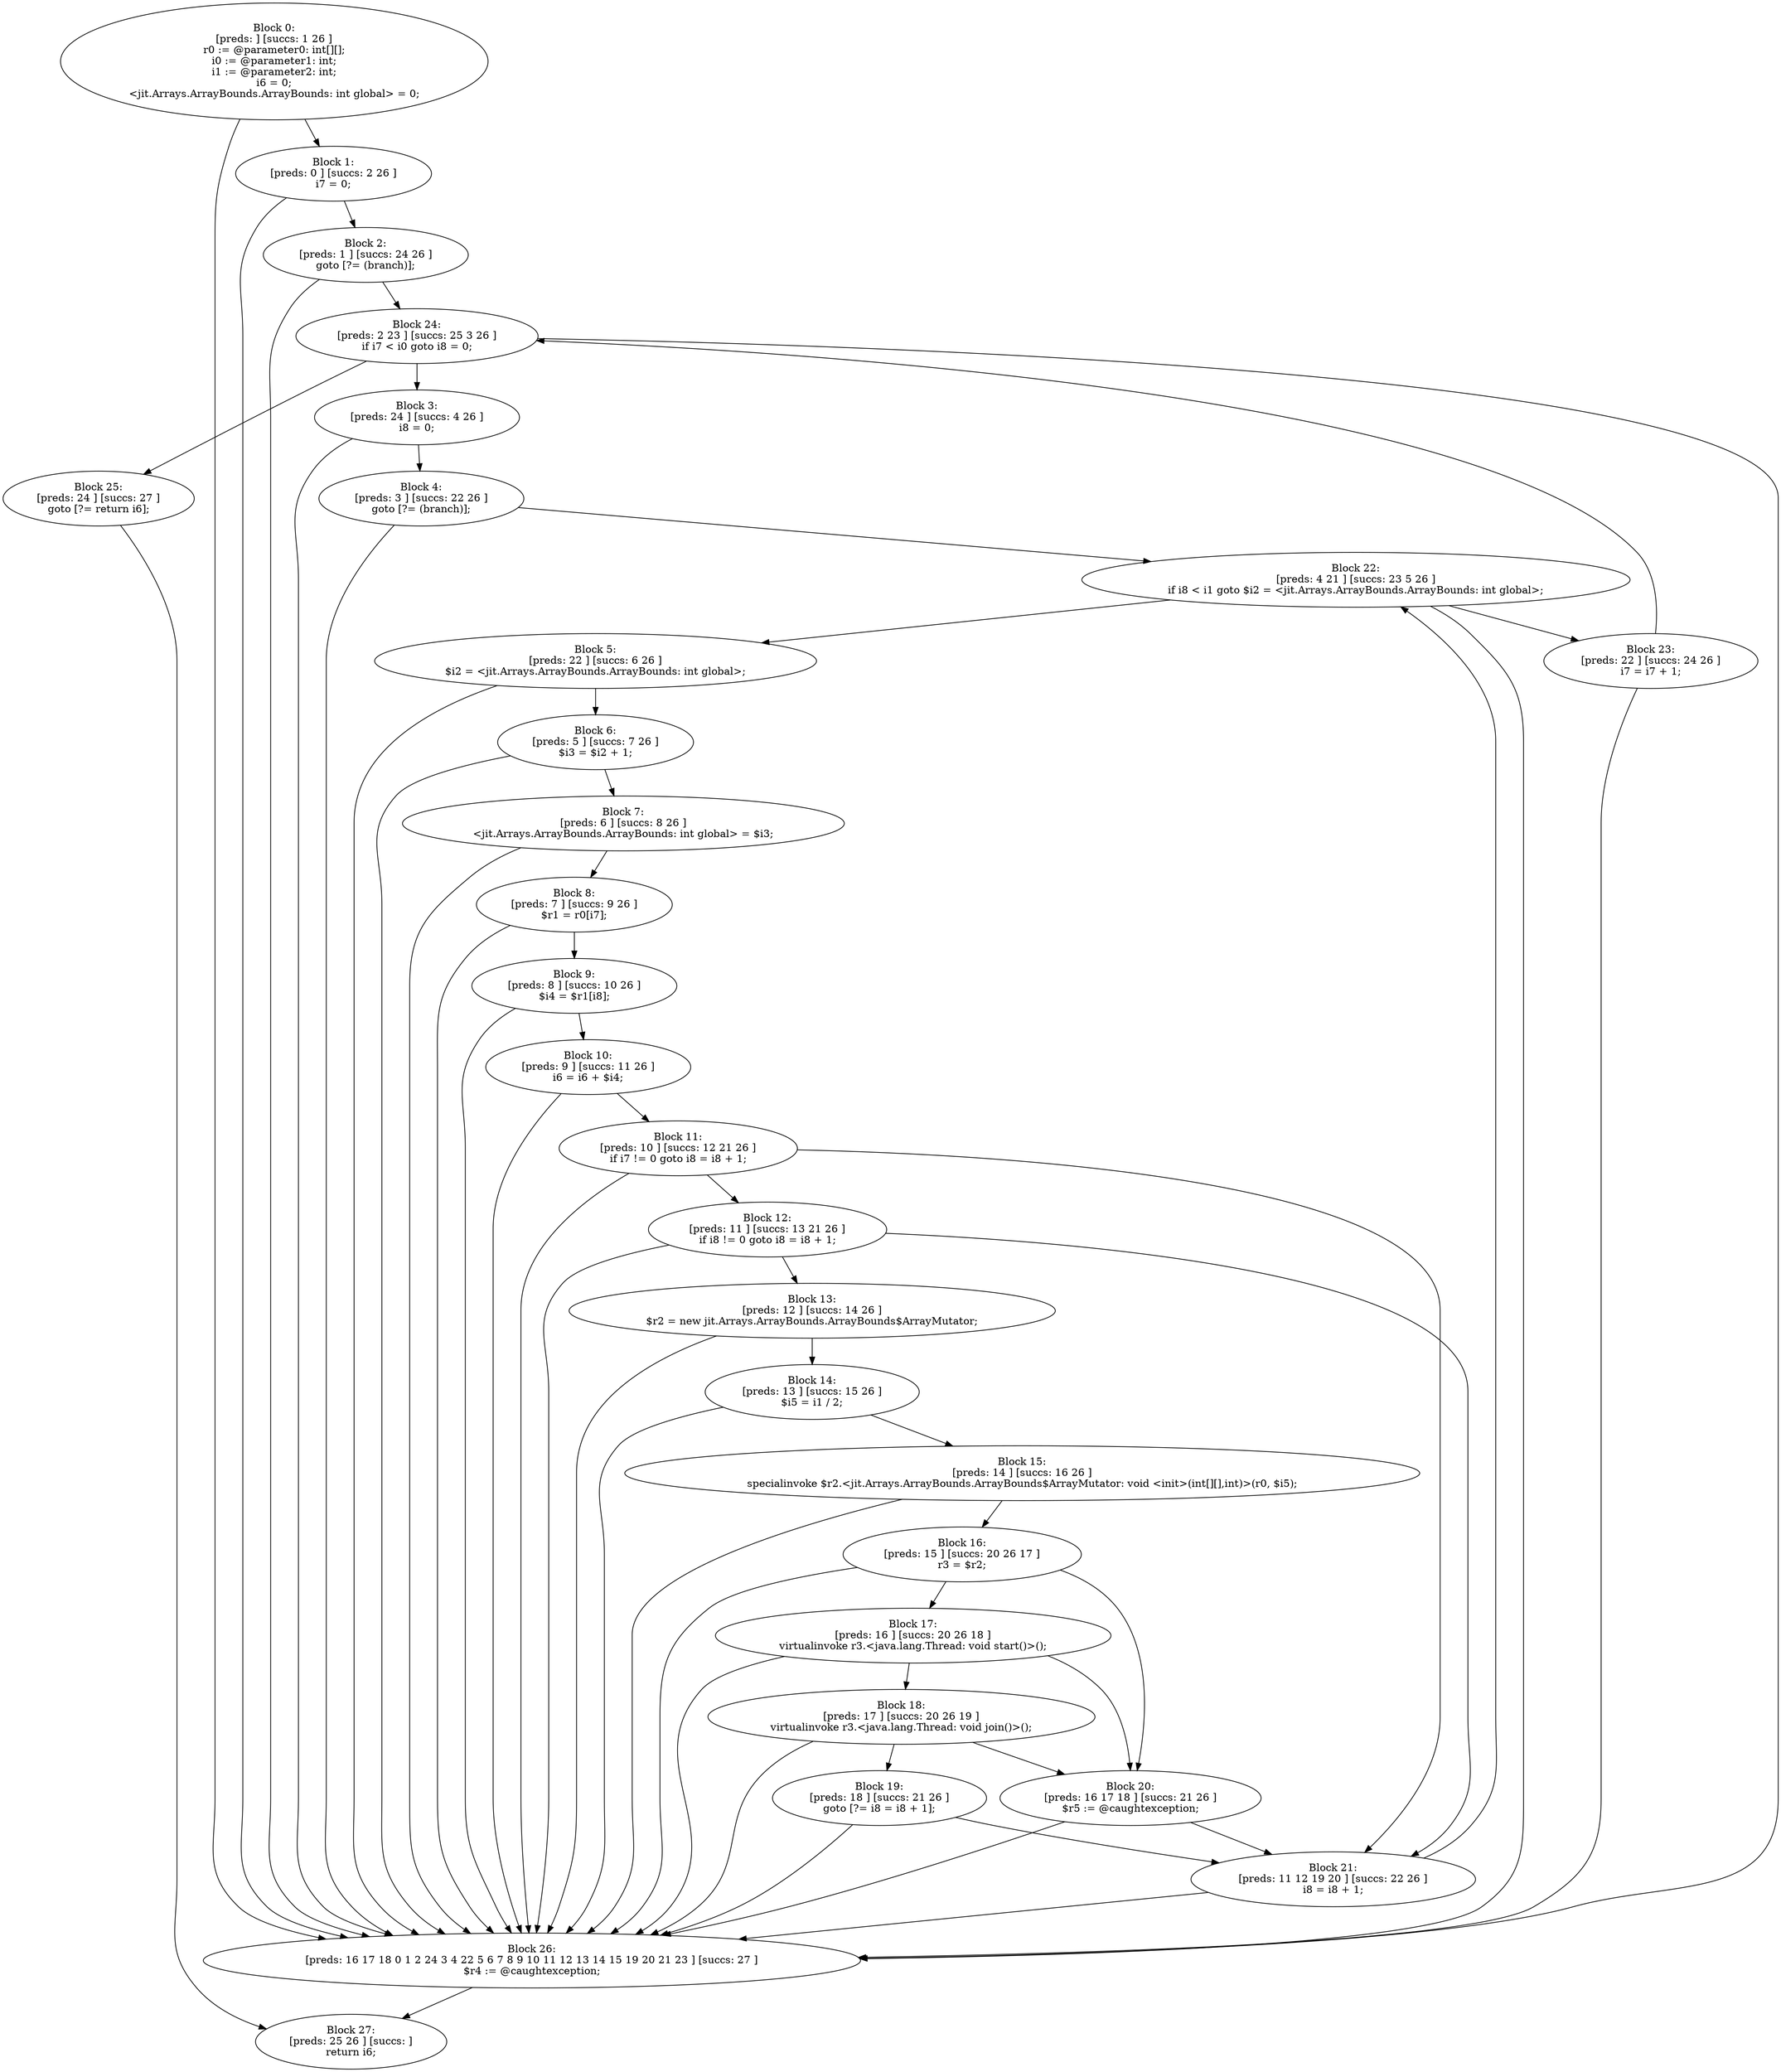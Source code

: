 digraph "unitGraph" {
    "Block 0:
[preds: ] [succs: 1 26 ]
r0 := @parameter0: int[][];
i0 := @parameter1: int;
i1 := @parameter2: int;
i6 = 0;
<jit.Arrays.ArrayBounds.ArrayBounds: int global> = 0;
"
    "Block 1:
[preds: 0 ] [succs: 2 26 ]
i7 = 0;
"
    "Block 2:
[preds: 1 ] [succs: 24 26 ]
goto [?= (branch)];
"
    "Block 3:
[preds: 24 ] [succs: 4 26 ]
i8 = 0;
"
    "Block 4:
[preds: 3 ] [succs: 22 26 ]
goto [?= (branch)];
"
    "Block 5:
[preds: 22 ] [succs: 6 26 ]
$i2 = <jit.Arrays.ArrayBounds.ArrayBounds: int global>;
"
    "Block 6:
[preds: 5 ] [succs: 7 26 ]
$i3 = $i2 + 1;
"
    "Block 7:
[preds: 6 ] [succs: 8 26 ]
<jit.Arrays.ArrayBounds.ArrayBounds: int global> = $i3;
"
    "Block 8:
[preds: 7 ] [succs: 9 26 ]
$r1 = r0[i7];
"
    "Block 9:
[preds: 8 ] [succs: 10 26 ]
$i4 = $r1[i8];
"
    "Block 10:
[preds: 9 ] [succs: 11 26 ]
i6 = i6 + $i4;
"
    "Block 11:
[preds: 10 ] [succs: 12 21 26 ]
if i7 != 0 goto i8 = i8 + 1;
"
    "Block 12:
[preds: 11 ] [succs: 13 21 26 ]
if i8 != 0 goto i8 = i8 + 1;
"
    "Block 13:
[preds: 12 ] [succs: 14 26 ]
$r2 = new jit.Arrays.ArrayBounds.ArrayBounds$ArrayMutator;
"
    "Block 14:
[preds: 13 ] [succs: 15 26 ]
$i5 = i1 / 2;
"
    "Block 15:
[preds: 14 ] [succs: 16 26 ]
specialinvoke $r2.<jit.Arrays.ArrayBounds.ArrayBounds$ArrayMutator: void <init>(int[][],int)>(r0, $i5);
"
    "Block 16:
[preds: 15 ] [succs: 20 26 17 ]
r3 = $r2;
"
    "Block 17:
[preds: 16 ] [succs: 20 26 18 ]
virtualinvoke r3.<java.lang.Thread: void start()>();
"
    "Block 18:
[preds: 17 ] [succs: 20 26 19 ]
virtualinvoke r3.<java.lang.Thread: void join()>();
"
    "Block 19:
[preds: 18 ] [succs: 21 26 ]
goto [?= i8 = i8 + 1];
"
    "Block 20:
[preds: 16 17 18 ] [succs: 21 26 ]
$r5 := @caughtexception;
"
    "Block 21:
[preds: 11 12 19 20 ] [succs: 22 26 ]
i8 = i8 + 1;
"
    "Block 22:
[preds: 4 21 ] [succs: 23 5 26 ]
if i8 < i1 goto $i2 = <jit.Arrays.ArrayBounds.ArrayBounds: int global>;
"
    "Block 23:
[preds: 22 ] [succs: 24 26 ]
i7 = i7 + 1;
"
    "Block 24:
[preds: 2 23 ] [succs: 25 3 26 ]
if i7 < i0 goto i8 = 0;
"
    "Block 25:
[preds: 24 ] [succs: 27 ]
goto [?= return i6];
"
    "Block 26:
[preds: 16 17 18 0 1 2 24 3 4 22 5 6 7 8 9 10 11 12 13 14 15 19 20 21 23 ] [succs: 27 ]
$r4 := @caughtexception;
"
    "Block 27:
[preds: 25 26 ] [succs: ]
return i6;
"
    "Block 0:
[preds: ] [succs: 1 26 ]
r0 := @parameter0: int[][];
i0 := @parameter1: int;
i1 := @parameter2: int;
i6 = 0;
<jit.Arrays.ArrayBounds.ArrayBounds: int global> = 0;
"->"Block 1:
[preds: 0 ] [succs: 2 26 ]
i7 = 0;
";
    "Block 0:
[preds: ] [succs: 1 26 ]
r0 := @parameter0: int[][];
i0 := @parameter1: int;
i1 := @parameter2: int;
i6 = 0;
<jit.Arrays.ArrayBounds.ArrayBounds: int global> = 0;
"->"Block 26:
[preds: 16 17 18 0 1 2 24 3 4 22 5 6 7 8 9 10 11 12 13 14 15 19 20 21 23 ] [succs: 27 ]
$r4 := @caughtexception;
";
    "Block 1:
[preds: 0 ] [succs: 2 26 ]
i7 = 0;
"->"Block 2:
[preds: 1 ] [succs: 24 26 ]
goto [?= (branch)];
";
    "Block 1:
[preds: 0 ] [succs: 2 26 ]
i7 = 0;
"->"Block 26:
[preds: 16 17 18 0 1 2 24 3 4 22 5 6 7 8 9 10 11 12 13 14 15 19 20 21 23 ] [succs: 27 ]
$r4 := @caughtexception;
";
    "Block 2:
[preds: 1 ] [succs: 24 26 ]
goto [?= (branch)];
"->"Block 24:
[preds: 2 23 ] [succs: 25 3 26 ]
if i7 < i0 goto i8 = 0;
";
    "Block 2:
[preds: 1 ] [succs: 24 26 ]
goto [?= (branch)];
"->"Block 26:
[preds: 16 17 18 0 1 2 24 3 4 22 5 6 7 8 9 10 11 12 13 14 15 19 20 21 23 ] [succs: 27 ]
$r4 := @caughtexception;
";
    "Block 3:
[preds: 24 ] [succs: 4 26 ]
i8 = 0;
"->"Block 4:
[preds: 3 ] [succs: 22 26 ]
goto [?= (branch)];
";
    "Block 3:
[preds: 24 ] [succs: 4 26 ]
i8 = 0;
"->"Block 26:
[preds: 16 17 18 0 1 2 24 3 4 22 5 6 7 8 9 10 11 12 13 14 15 19 20 21 23 ] [succs: 27 ]
$r4 := @caughtexception;
";
    "Block 4:
[preds: 3 ] [succs: 22 26 ]
goto [?= (branch)];
"->"Block 22:
[preds: 4 21 ] [succs: 23 5 26 ]
if i8 < i1 goto $i2 = <jit.Arrays.ArrayBounds.ArrayBounds: int global>;
";
    "Block 4:
[preds: 3 ] [succs: 22 26 ]
goto [?= (branch)];
"->"Block 26:
[preds: 16 17 18 0 1 2 24 3 4 22 5 6 7 8 9 10 11 12 13 14 15 19 20 21 23 ] [succs: 27 ]
$r4 := @caughtexception;
";
    "Block 5:
[preds: 22 ] [succs: 6 26 ]
$i2 = <jit.Arrays.ArrayBounds.ArrayBounds: int global>;
"->"Block 6:
[preds: 5 ] [succs: 7 26 ]
$i3 = $i2 + 1;
";
    "Block 5:
[preds: 22 ] [succs: 6 26 ]
$i2 = <jit.Arrays.ArrayBounds.ArrayBounds: int global>;
"->"Block 26:
[preds: 16 17 18 0 1 2 24 3 4 22 5 6 7 8 9 10 11 12 13 14 15 19 20 21 23 ] [succs: 27 ]
$r4 := @caughtexception;
";
    "Block 6:
[preds: 5 ] [succs: 7 26 ]
$i3 = $i2 + 1;
"->"Block 7:
[preds: 6 ] [succs: 8 26 ]
<jit.Arrays.ArrayBounds.ArrayBounds: int global> = $i3;
";
    "Block 6:
[preds: 5 ] [succs: 7 26 ]
$i3 = $i2 + 1;
"->"Block 26:
[preds: 16 17 18 0 1 2 24 3 4 22 5 6 7 8 9 10 11 12 13 14 15 19 20 21 23 ] [succs: 27 ]
$r4 := @caughtexception;
";
    "Block 7:
[preds: 6 ] [succs: 8 26 ]
<jit.Arrays.ArrayBounds.ArrayBounds: int global> = $i3;
"->"Block 8:
[preds: 7 ] [succs: 9 26 ]
$r1 = r0[i7];
";
    "Block 7:
[preds: 6 ] [succs: 8 26 ]
<jit.Arrays.ArrayBounds.ArrayBounds: int global> = $i3;
"->"Block 26:
[preds: 16 17 18 0 1 2 24 3 4 22 5 6 7 8 9 10 11 12 13 14 15 19 20 21 23 ] [succs: 27 ]
$r4 := @caughtexception;
";
    "Block 8:
[preds: 7 ] [succs: 9 26 ]
$r1 = r0[i7];
"->"Block 9:
[preds: 8 ] [succs: 10 26 ]
$i4 = $r1[i8];
";
    "Block 8:
[preds: 7 ] [succs: 9 26 ]
$r1 = r0[i7];
"->"Block 26:
[preds: 16 17 18 0 1 2 24 3 4 22 5 6 7 8 9 10 11 12 13 14 15 19 20 21 23 ] [succs: 27 ]
$r4 := @caughtexception;
";
    "Block 9:
[preds: 8 ] [succs: 10 26 ]
$i4 = $r1[i8];
"->"Block 10:
[preds: 9 ] [succs: 11 26 ]
i6 = i6 + $i4;
";
    "Block 9:
[preds: 8 ] [succs: 10 26 ]
$i4 = $r1[i8];
"->"Block 26:
[preds: 16 17 18 0 1 2 24 3 4 22 5 6 7 8 9 10 11 12 13 14 15 19 20 21 23 ] [succs: 27 ]
$r4 := @caughtexception;
";
    "Block 10:
[preds: 9 ] [succs: 11 26 ]
i6 = i6 + $i4;
"->"Block 11:
[preds: 10 ] [succs: 12 21 26 ]
if i7 != 0 goto i8 = i8 + 1;
";
    "Block 10:
[preds: 9 ] [succs: 11 26 ]
i6 = i6 + $i4;
"->"Block 26:
[preds: 16 17 18 0 1 2 24 3 4 22 5 6 7 8 9 10 11 12 13 14 15 19 20 21 23 ] [succs: 27 ]
$r4 := @caughtexception;
";
    "Block 11:
[preds: 10 ] [succs: 12 21 26 ]
if i7 != 0 goto i8 = i8 + 1;
"->"Block 12:
[preds: 11 ] [succs: 13 21 26 ]
if i8 != 0 goto i8 = i8 + 1;
";
    "Block 11:
[preds: 10 ] [succs: 12 21 26 ]
if i7 != 0 goto i8 = i8 + 1;
"->"Block 21:
[preds: 11 12 19 20 ] [succs: 22 26 ]
i8 = i8 + 1;
";
    "Block 11:
[preds: 10 ] [succs: 12 21 26 ]
if i7 != 0 goto i8 = i8 + 1;
"->"Block 26:
[preds: 16 17 18 0 1 2 24 3 4 22 5 6 7 8 9 10 11 12 13 14 15 19 20 21 23 ] [succs: 27 ]
$r4 := @caughtexception;
";
    "Block 12:
[preds: 11 ] [succs: 13 21 26 ]
if i8 != 0 goto i8 = i8 + 1;
"->"Block 13:
[preds: 12 ] [succs: 14 26 ]
$r2 = new jit.Arrays.ArrayBounds.ArrayBounds$ArrayMutator;
";
    "Block 12:
[preds: 11 ] [succs: 13 21 26 ]
if i8 != 0 goto i8 = i8 + 1;
"->"Block 21:
[preds: 11 12 19 20 ] [succs: 22 26 ]
i8 = i8 + 1;
";
    "Block 12:
[preds: 11 ] [succs: 13 21 26 ]
if i8 != 0 goto i8 = i8 + 1;
"->"Block 26:
[preds: 16 17 18 0 1 2 24 3 4 22 5 6 7 8 9 10 11 12 13 14 15 19 20 21 23 ] [succs: 27 ]
$r4 := @caughtexception;
";
    "Block 13:
[preds: 12 ] [succs: 14 26 ]
$r2 = new jit.Arrays.ArrayBounds.ArrayBounds$ArrayMutator;
"->"Block 14:
[preds: 13 ] [succs: 15 26 ]
$i5 = i1 / 2;
";
    "Block 13:
[preds: 12 ] [succs: 14 26 ]
$r2 = new jit.Arrays.ArrayBounds.ArrayBounds$ArrayMutator;
"->"Block 26:
[preds: 16 17 18 0 1 2 24 3 4 22 5 6 7 8 9 10 11 12 13 14 15 19 20 21 23 ] [succs: 27 ]
$r4 := @caughtexception;
";
    "Block 14:
[preds: 13 ] [succs: 15 26 ]
$i5 = i1 / 2;
"->"Block 15:
[preds: 14 ] [succs: 16 26 ]
specialinvoke $r2.<jit.Arrays.ArrayBounds.ArrayBounds$ArrayMutator: void <init>(int[][],int)>(r0, $i5);
";
    "Block 14:
[preds: 13 ] [succs: 15 26 ]
$i5 = i1 / 2;
"->"Block 26:
[preds: 16 17 18 0 1 2 24 3 4 22 5 6 7 8 9 10 11 12 13 14 15 19 20 21 23 ] [succs: 27 ]
$r4 := @caughtexception;
";
    "Block 15:
[preds: 14 ] [succs: 16 26 ]
specialinvoke $r2.<jit.Arrays.ArrayBounds.ArrayBounds$ArrayMutator: void <init>(int[][],int)>(r0, $i5);
"->"Block 16:
[preds: 15 ] [succs: 20 26 17 ]
r3 = $r2;
";
    "Block 15:
[preds: 14 ] [succs: 16 26 ]
specialinvoke $r2.<jit.Arrays.ArrayBounds.ArrayBounds$ArrayMutator: void <init>(int[][],int)>(r0, $i5);
"->"Block 26:
[preds: 16 17 18 0 1 2 24 3 4 22 5 6 7 8 9 10 11 12 13 14 15 19 20 21 23 ] [succs: 27 ]
$r4 := @caughtexception;
";
    "Block 16:
[preds: 15 ] [succs: 20 26 17 ]
r3 = $r2;
"->"Block 20:
[preds: 16 17 18 ] [succs: 21 26 ]
$r5 := @caughtexception;
";
    "Block 16:
[preds: 15 ] [succs: 20 26 17 ]
r3 = $r2;
"->"Block 26:
[preds: 16 17 18 0 1 2 24 3 4 22 5 6 7 8 9 10 11 12 13 14 15 19 20 21 23 ] [succs: 27 ]
$r4 := @caughtexception;
";
    "Block 16:
[preds: 15 ] [succs: 20 26 17 ]
r3 = $r2;
"->"Block 17:
[preds: 16 ] [succs: 20 26 18 ]
virtualinvoke r3.<java.lang.Thread: void start()>();
";
    "Block 17:
[preds: 16 ] [succs: 20 26 18 ]
virtualinvoke r3.<java.lang.Thread: void start()>();
"->"Block 20:
[preds: 16 17 18 ] [succs: 21 26 ]
$r5 := @caughtexception;
";
    "Block 17:
[preds: 16 ] [succs: 20 26 18 ]
virtualinvoke r3.<java.lang.Thread: void start()>();
"->"Block 26:
[preds: 16 17 18 0 1 2 24 3 4 22 5 6 7 8 9 10 11 12 13 14 15 19 20 21 23 ] [succs: 27 ]
$r4 := @caughtexception;
";
    "Block 17:
[preds: 16 ] [succs: 20 26 18 ]
virtualinvoke r3.<java.lang.Thread: void start()>();
"->"Block 18:
[preds: 17 ] [succs: 20 26 19 ]
virtualinvoke r3.<java.lang.Thread: void join()>();
";
    "Block 18:
[preds: 17 ] [succs: 20 26 19 ]
virtualinvoke r3.<java.lang.Thread: void join()>();
"->"Block 20:
[preds: 16 17 18 ] [succs: 21 26 ]
$r5 := @caughtexception;
";
    "Block 18:
[preds: 17 ] [succs: 20 26 19 ]
virtualinvoke r3.<java.lang.Thread: void join()>();
"->"Block 26:
[preds: 16 17 18 0 1 2 24 3 4 22 5 6 7 8 9 10 11 12 13 14 15 19 20 21 23 ] [succs: 27 ]
$r4 := @caughtexception;
";
    "Block 18:
[preds: 17 ] [succs: 20 26 19 ]
virtualinvoke r3.<java.lang.Thread: void join()>();
"->"Block 19:
[preds: 18 ] [succs: 21 26 ]
goto [?= i8 = i8 + 1];
";
    "Block 19:
[preds: 18 ] [succs: 21 26 ]
goto [?= i8 = i8 + 1];
"->"Block 21:
[preds: 11 12 19 20 ] [succs: 22 26 ]
i8 = i8 + 1;
";
    "Block 19:
[preds: 18 ] [succs: 21 26 ]
goto [?= i8 = i8 + 1];
"->"Block 26:
[preds: 16 17 18 0 1 2 24 3 4 22 5 6 7 8 9 10 11 12 13 14 15 19 20 21 23 ] [succs: 27 ]
$r4 := @caughtexception;
";
    "Block 20:
[preds: 16 17 18 ] [succs: 21 26 ]
$r5 := @caughtexception;
"->"Block 21:
[preds: 11 12 19 20 ] [succs: 22 26 ]
i8 = i8 + 1;
";
    "Block 20:
[preds: 16 17 18 ] [succs: 21 26 ]
$r5 := @caughtexception;
"->"Block 26:
[preds: 16 17 18 0 1 2 24 3 4 22 5 6 7 8 9 10 11 12 13 14 15 19 20 21 23 ] [succs: 27 ]
$r4 := @caughtexception;
";
    "Block 21:
[preds: 11 12 19 20 ] [succs: 22 26 ]
i8 = i8 + 1;
"->"Block 22:
[preds: 4 21 ] [succs: 23 5 26 ]
if i8 < i1 goto $i2 = <jit.Arrays.ArrayBounds.ArrayBounds: int global>;
";
    "Block 21:
[preds: 11 12 19 20 ] [succs: 22 26 ]
i8 = i8 + 1;
"->"Block 26:
[preds: 16 17 18 0 1 2 24 3 4 22 5 6 7 8 9 10 11 12 13 14 15 19 20 21 23 ] [succs: 27 ]
$r4 := @caughtexception;
";
    "Block 22:
[preds: 4 21 ] [succs: 23 5 26 ]
if i8 < i1 goto $i2 = <jit.Arrays.ArrayBounds.ArrayBounds: int global>;
"->"Block 23:
[preds: 22 ] [succs: 24 26 ]
i7 = i7 + 1;
";
    "Block 22:
[preds: 4 21 ] [succs: 23 5 26 ]
if i8 < i1 goto $i2 = <jit.Arrays.ArrayBounds.ArrayBounds: int global>;
"->"Block 5:
[preds: 22 ] [succs: 6 26 ]
$i2 = <jit.Arrays.ArrayBounds.ArrayBounds: int global>;
";
    "Block 22:
[preds: 4 21 ] [succs: 23 5 26 ]
if i8 < i1 goto $i2 = <jit.Arrays.ArrayBounds.ArrayBounds: int global>;
"->"Block 26:
[preds: 16 17 18 0 1 2 24 3 4 22 5 6 7 8 9 10 11 12 13 14 15 19 20 21 23 ] [succs: 27 ]
$r4 := @caughtexception;
";
    "Block 23:
[preds: 22 ] [succs: 24 26 ]
i7 = i7 + 1;
"->"Block 24:
[preds: 2 23 ] [succs: 25 3 26 ]
if i7 < i0 goto i8 = 0;
";
    "Block 23:
[preds: 22 ] [succs: 24 26 ]
i7 = i7 + 1;
"->"Block 26:
[preds: 16 17 18 0 1 2 24 3 4 22 5 6 7 8 9 10 11 12 13 14 15 19 20 21 23 ] [succs: 27 ]
$r4 := @caughtexception;
";
    "Block 24:
[preds: 2 23 ] [succs: 25 3 26 ]
if i7 < i0 goto i8 = 0;
"->"Block 25:
[preds: 24 ] [succs: 27 ]
goto [?= return i6];
";
    "Block 24:
[preds: 2 23 ] [succs: 25 3 26 ]
if i7 < i0 goto i8 = 0;
"->"Block 3:
[preds: 24 ] [succs: 4 26 ]
i8 = 0;
";
    "Block 24:
[preds: 2 23 ] [succs: 25 3 26 ]
if i7 < i0 goto i8 = 0;
"->"Block 26:
[preds: 16 17 18 0 1 2 24 3 4 22 5 6 7 8 9 10 11 12 13 14 15 19 20 21 23 ] [succs: 27 ]
$r4 := @caughtexception;
";
    "Block 25:
[preds: 24 ] [succs: 27 ]
goto [?= return i6];
"->"Block 27:
[preds: 25 26 ] [succs: ]
return i6;
";
    "Block 26:
[preds: 16 17 18 0 1 2 24 3 4 22 5 6 7 8 9 10 11 12 13 14 15 19 20 21 23 ] [succs: 27 ]
$r4 := @caughtexception;
"->"Block 27:
[preds: 25 26 ] [succs: ]
return i6;
";
}
